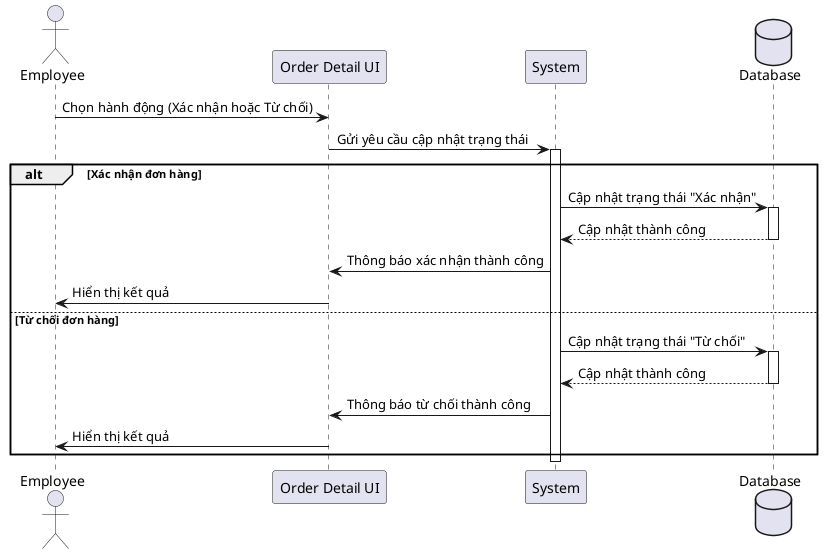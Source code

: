 @startuml
actor Employee
participant "Order Detail UI" as UI
participant "System" as Server
database "Database" as DB

Employee -> UI : Chọn hành động (Xác nhận hoặc Từ chối)
UI -> Server : Gửi yêu cầu cập nhật trạng thái
activate Server

alt Xác nhận đơn hàng
    Server -> DB : Cập nhật trạng thái "Xác nhận"
    activate DB
    DB --> Server : Cập nhật thành công
    deactivate DB
    Server -> UI : Thông báo xác nhận thành công
    UI -> Employee : Hiển thị kết quả
else Từ chối đơn hàng
    Server -> DB : Cập nhật trạng thái "Từ chối"
    activate DB
    DB --> Server : Cập nhật thành công
    deactivate DB
    Server -> UI : Thông báo từ chối thành công
    UI -> Employee : Hiển thị kết quả
end
deactivate Server
@enduml
